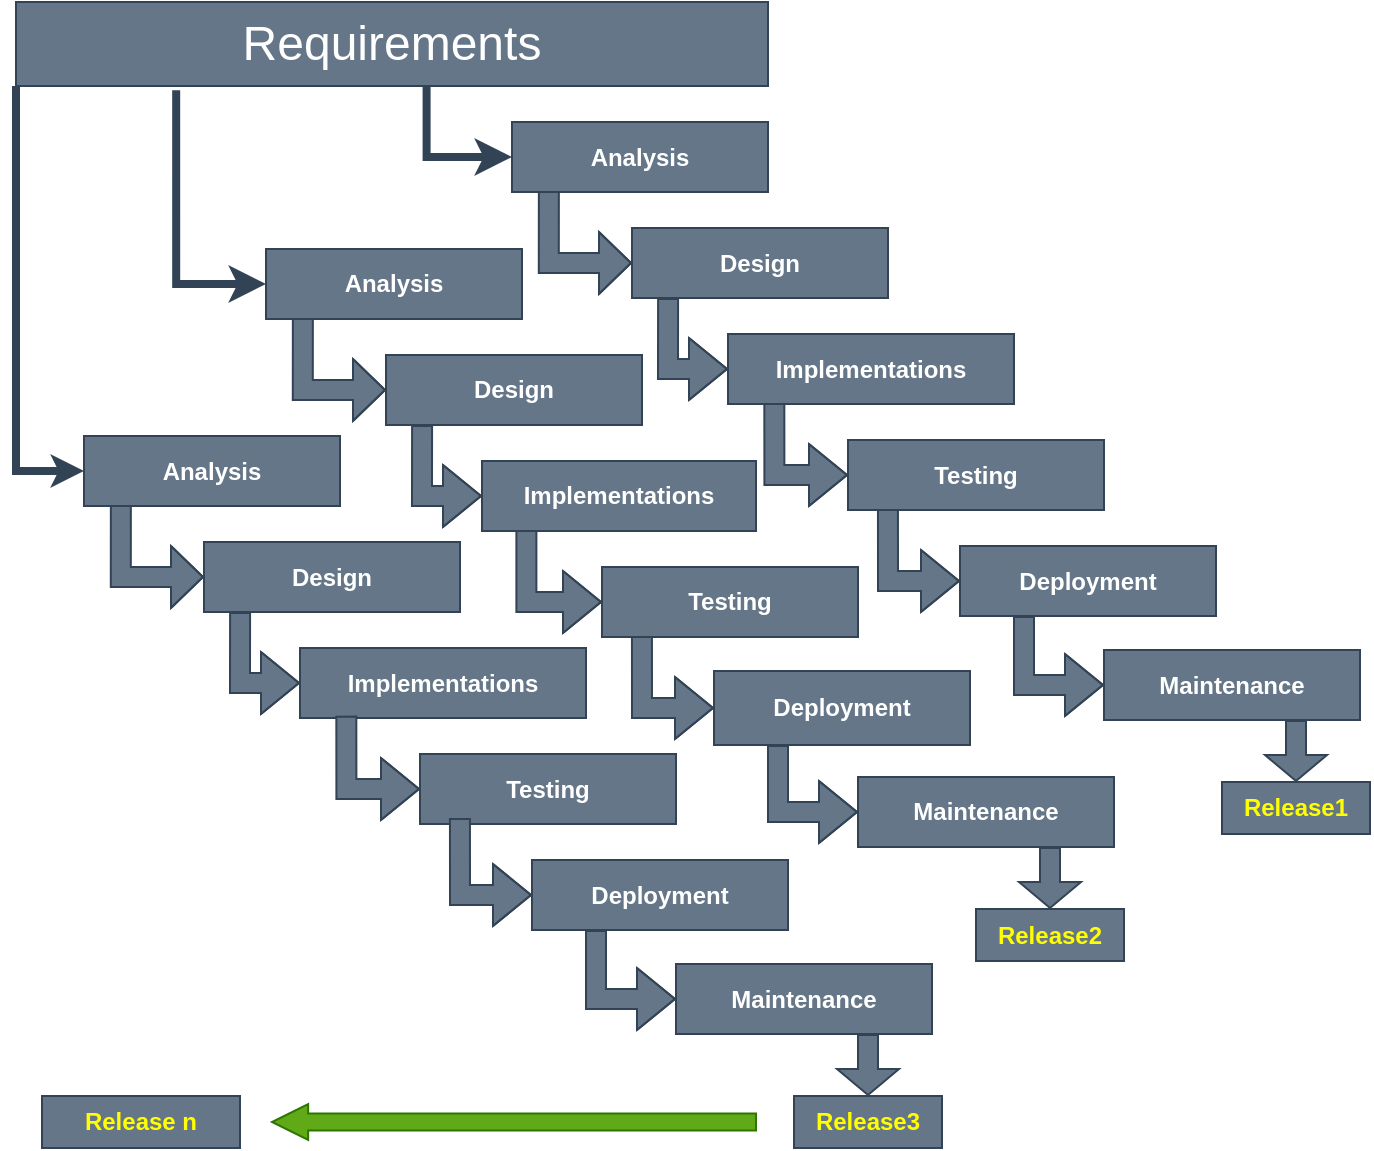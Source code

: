<mxfile version="26.1.0">
  <diagram name="Trang-1" id="HtVvJWSez8re5E9wJn9V">
    <mxGraphModel dx="1720" dy="696" grid="0" gridSize="10" guides="1" tooltips="1" connect="1" arrows="1" fold="1" page="1" pageScale="1" pageWidth="827" pageHeight="1169" math="0" shadow="0">
      <root>
        <mxCell id="0" />
        <mxCell id="1" parent="0" />
        <mxCell id="pkvNn1OdE4EL5RqG0oED-10" value="" style="edgeStyle=orthogonalEdgeStyle;rounded=0;orthogonalLoop=1;jettySize=auto;html=1;entryX=0;entryY=0.5;entryDx=0;entryDy=0;strokeWidth=4;exitX=0.546;exitY=0.948;exitDx=0;exitDy=0;exitPerimeter=0;fillColor=#647687;strokeColor=#314354;" edge="1" parent="1" source="pkvNn1OdE4EL5RqG0oED-1" target="pkvNn1OdE4EL5RqG0oED-2">
          <mxGeometry relative="1" as="geometry">
            <mxPoint x="273.5" y="208" as="targetPoint" />
          </mxGeometry>
        </mxCell>
        <mxCell id="pkvNn1OdE4EL5RqG0oED-1" value="&lt;font style=&quot;font-size: 24px;&quot;&gt;Requirements&lt;/font&gt;" style="rounded=0;whiteSpace=wrap;html=1;fillColor=#647687;fontColor=#ffffff;strokeColor=#314354;" vertex="1" parent="1">
          <mxGeometry x="78" y="95" width="376" height="42" as="geometry" />
        </mxCell>
        <mxCell id="pkvNn1OdE4EL5RqG0oED-11" style="edgeStyle=orthogonalEdgeStyle;rounded=0;orthogonalLoop=1;jettySize=auto;html=1;exitX=0.144;exitY=0.931;exitDx=0;exitDy=0;entryX=0;entryY=0.5;entryDx=0;entryDy=0;shape=flexArrow;fillColor=#647687;strokeColor=#314354;exitPerimeter=0;endSize=5;" edge="1" parent="1" source="pkvNn1OdE4EL5RqG0oED-2" target="pkvNn1OdE4EL5RqG0oED-3">
          <mxGeometry relative="1" as="geometry" />
        </mxCell>
        <mxCell id="pkvNn1OdE4EL5RqG0oED-2" value="&lt;b&gt;Analysis&lt;/b&gt;" style="rounded=0;whiteSpace=wrap;html=1;fillColor=#647687;fontColor=#ffffff;strokeColor=#314354;" vertex="1" parent="1">
          <mxGeometry x="326" y="155" width="128" height="35" as="geometry" />
        </mxCell>
        <mxCell id="pkvNn1OdE4EL5RqG0oED-12" style="edgeStyle=orthogonalEdgeStyle;rounded=0;orthogonalLoop=1;jettySize=auto;html=1;exitX=0.141;exitY=1;exitDx=0;exitDy=0;entryX=0;entryY=0.5;entryDx=0;entryDy=0;exitPerimeter=0;strokeWidth=1;shape=flexArrow;fillColor=#647687;strokeColor=#314354;" edge="1" parent="1" source="pkvNn1OdE4EL5RqG0oED-3" target="pkvNn1OdE4EL5RqG0oED-4">
          <mxGeometry relative="1" as="geometry" />
        </mxCell>
        <mxCell id="pkvNn1OdE4EL5RqG0oED-3" value="&lt;b&gt;Design&lt;/b&gt;" style="rounded=0;whiteSpace=wrap;html=1;fillColor=#647687;fontColor=#ffffff;strokeColor=#314354;" vertex="1" parent="1">
          <mxGeometry x="386" y="208" width="128" height="35" as="geometry" />
        </mxCell>
        <mxCell id="pkvNn1OdE4EL5RqG0oED-13" style="edgeStyle=orthogonalEdgeStyle;rounded=0;orthogonalLoop=1;jettySize=auto;html=1;exitX=0.162;exitY=0.966;exitDx=0;exitDy=0;entryX=0;entryY=0.5;entryDx=0;entryDy=0;exitPerimeter=0;shape=flexArrow;fillColor=#647687;strokeColor=#314354;" edge="1" parent="1" source="pkvNn1OdE4EL5RqG0oED-4" target="pkvNn1OdE4EL5RqG0oED-5">
          <mxGeometry relative="1" as="geometry" />
        </mxCell>
        <mxCell id="pkvNn1OdE4EL5RqG0oED-4" value="&lt;b&gt;Implementations&lt;/b&gt;" style="rounded=0;whiteSpace=wrap;html=1;fillColor=#647687;fontColor=#ffffff;strokeColor=#314354;" vertex="1" parent="1">
          <mxGeometry x="434" y="261" width="143" height="35" as="geometry" />
        </mxCell>
        <mxCell id="pkvNn1OdE4EL5RqG0oED-14" style="edgeStyle=orthogonalEdgeStyle;rounded=0;orthogonalLoop=1;jettySize=auto;html=1;exitX=0.156;exitY=0.914;exitDx=0;exitDy=0;entryX=0;entryY=0.5;entryDx=0;entryDy=0;exitPerimeter=0;shape=flexArrow;fillColor=#647687;strokeColor=#314354;" edge="1" parent="1" source="pkvNn1OdE4EL5RqG0oED-5" target="pkvNn1OdE4EL5RqG0oED-6">
          <mxGeometry relative="1" as="geometry" />
        </mxCell>
        <mxCell id="pkvNn1OdE4EL5RqG0oED-5" value="&lt;b&gt;Testing&lt;/b&gt;" style="rounded=0;whiteSpace=wrap;html=1;fillColor=#647687;fontColor=#ffffff;strokeColor=#314354;" vertex="1" parent="1">
          <mxGeometry x="494" y="314" width="128" height="35" as="geometry" />
        </mxCell>
        <mxCell id="pkvNn1OdE4EL5RqG0oED-15" style="edgeStyle=orthogonalEdgeStyle;rounded=0;orthogonalLoop=1;jettySize=auto;html=1;exitX=0.25;exitY=1;exitDx=0;exitDy=0;entryX=0;entryY=0.5;entryDx=0;entryDy=0;shape=flexArrow;fillColor=#647687;strokeColor=#314354;" edge="1" parent="1" source="pkvNn1OdE4EL5RqG0oED-6" target="pkvNn1OdE4EL5RqG0oED-7">
          <mxGeometry relative="1" as="geometry" />
        </mxCell>
        <mxCell id="pkvNn1OdE4EL5RqG0oED-6" value="&lt;b&gt;Deployment&lt;/b&gt;" style="rounded=0;whiteSpace=wrap;html=1;fillColor=#647687;fontColor=#ffffff;strokeColor=#314354;" vertex="1" parent="1">
          <mxGeometry x="550" y="367" width="128" height="35" as="geometry" />
        </mxCell>
        <mxCell id="pkvNn1OdE4EL5RqG0oED-19" style="edgeStyle=orthogonalEdgeStyle;rounded=0;orthogonalLoop=1;jettySize=auto;html=1;exitX=0.75;exitY=1;exitDx=0;exitDy=0;entryX=0.5;entryY=0;entryDx=0;entryDy=0;shape=flexArrow;fillColor=#647687;strokeColor=#314354;endSize=4;" edge="1" parent="1" source="pkvNn1OdE4EL5RqG0oED-7" target="pkvNn1OdE4EL5RqG0oED-8">
          <mxGeometry relative="1" as="geometry" />
        </mxCell>
        <mxCell id="pkvNn1OdE4EL5RqG0oED-7" value="&lt;b&gt;Maintenance&lt;/b&gt;" style="rounded=0;whiteSpace=wrap;html=1;fillColor=#647687;fontColor=#ffffff;strokeColor=#314354;" vertex="1" parent="1">
          <mxGeometry x="622" y="419" width="128" height="35" as="geometry" />
        </mxCell>
        <mxCell id="pkvNn1OdE4EL5RqG0oED-8" value="&lt;b&gt;&lt;font style=&quot;color: rgb(255, 255, 0);&quot;&gt;Release1&lt;/font&gt;&lt;/b&gt;" style="rounded=0;whiteSpace=wrap;html=1;fillColor=#647687;fontColor=#ffffff;strokeColor=#314354;" vertex="1" parent="1">
          <mxGeometry x="681" y="485" width="74" height="26" as="geometry" />
        </mxCell>
        <mxCell id="pkvNn1OdE4EL5RqG0oED-35" value="" style="edgeStyle=orthogonalEdgeStyle;rounded=0;orthogonalLoop=1;jettySize=auto;html=1;entryX=0;entryY=0.5;entryDx=0;entryDy=0;strokeWidth=4;fillColor=#647687;strokeColor=#314354;exitX=0.213;exitY=1.052;exitDx=0;exitDy=0;exitPerimeter=0;" edge="1" target="pkvNn1OdE4EL5RqG0oED-37" parent="1" source="pkvNn1OdE4EL5RqG0oED-1">
          <mxGeometry relative="1" as="geometry">
            <mxPoint x="183" y="137" as="sourcePoint" />
            <mxPoint x="204.5" y="355" as="targetPoint" />
            <Array as="points">
              <mxPoint x="158" y="236" />
            </Array>
          </mxGeometry>
        </mxCell>
        <mxCell id="pkvNn1OdE4EL5RqG0oED-36" style="edgeStyle=orthogonalEdgeStyle;rounded=0;orthogonalLoop=1;jettySize=auto;html=1;exitX=0.144;exitY=0.931;exitDx=0;exitDy=0;entryX=0;entryY=0.5;entryDx=0;entryDy=0;shape=flexArrow;fillColor=#647687;strokeColor=#314354;exitPerimeter=0;endSize=5;" edge="1" source="pkvNn1OdE4EL5RqG0oED-37" target="pkvNn1OdE4EL5RqG0oED-39" parent="1">
          <mxGeometry relative="1" as="geometry" />
        </mxCell>
        <mxCell id="pkvNn1OdE4EL5RqG0oED-37" value="&lt;b&gt;Analysis&lt;/b&gt;" style="rounded=0;whiteSpace=wrap;html=1;fillColor=#647687;fontColor=#ffffff;strokeColor=#314354;" vertex="1" parent="1">
          <mxGeometry x="203" y="218.5" width="128" height="35" as="geometry" />
        </mxCell>
        <mxCell id="pkvNn1OdE4EL5RqG0oED-38" style="edgeStyle=orthogonalEdgeStyle;rounded=0;orthogonalLoop=1;jettySize=auto;html=1;exitX=0.141;exitY=1;exitDx=0;exitDy=0;entryX=0;entryY=0.5;entryDx=0;entryDy=0;exitPerimeter=0;strokeWidth=1;shape=flexArrow;fillColor=#647687;strokeColor=#314354;" edge="1" source="pkvNn1OdE4EL5RqG0oED-39" target="pkvNn1OdE4EL5RqG0oED-41" parent="1">
          <mxGeometry relative="1" as="geometry" />
        </mxCell>
        <mxCell id="pkvNn1OdE4EL5RqG0oED-39" value="&lt;b&gt;Design&lt;/b&gt;" style="rounded=0;whiteSpace=wrap;html=1;fillColor=#647687;fontColor=#ffffff;strokeColor=#314354;" vertex="1" parent="1">
          <mxGeometry x="263" y="271.5" width="128" height="35" as="geometry" />
        </mxCell>
        <mxCell id="pkvNn1OdE4EL5RqG0oED-40" style="edgeStyle=orthogonalEdgeStyle;rounded=0;orthogonalLoop=1;jettySize=auto;html=1;exitX=0.162;exitY=0.966;exitDx=0;exitDy=0;entryX=0;entryY=0.5;entryDx=0;entryDy=0;exitPerimeter=0;shape=flexArrow;fillColor=#647687;strokeColor=#314354;" edge="1" source="pkvNn1OdE4EL5RqG0oED-41" target="pkvNn1OdE4EL5RqG0oED-43" parent="1">
          <mxGeometry relative="1" as="geometry" />
        </mxCell>
        <mxCell id="pkvNn1OdE4EL5RqG0oED-41" value="&lt;b&gt;Implementations&lt;/b&gt;" style="rounded=0;whiteSpace=wrap;html=1;fillColor=#647687;fontColor=#ffffff;strokeColor=#314354;" vertex="1" parent="1">
          <mxGeometry x="311" y="324.5" width="137" height="35" as="geometry" />
        </mxCell>
        <mxCell id="pkvNn1OdE4EL5RqG0oED-42" style="edgeStyle=orthogonalEdgeStyle;rounded=0;orthogonalLoop=1;jettySize=auto;html=1;exitX=0.156;exitY=0.914;exitDx=0;exitDy=0;entryX=0;entryY=0.5;entryDx=0;entryDy=0;exitPerimeter=0;shape=flexArrow;fillColor=#647687;strokeColor=#314354;" edge="1" source="pkvNn1OdE4EL5RqG0oED-43" target="pkvNn1OdE4EL5RqG0oED-45" parent="1">
          <mxGeometry relative="1" as="geometry" />
        </mxCell>
        <mxCell id="pkvNn1OdE4EL5RqG0oED-43" value="&lt;b&gt;Testing&lt;/b&gt;" style="rounded=0;whiteSpace=wrap;html=1;fillColor=#647687;fontColor=#ffffff;strokeColor=#314354;" vertex="1" parent="1">
          <mxGeometry x="371" y="377.5" width="128" height="35" as="geometry" />
        </mxCell>
        <mxCell id="pkvNn1OdE4EL5RqG0oED-44" style="edgeStyle=orthogonalEdgeStyle;rounded=0;orthogonalLoop=1;jettySize=auto;html=1;exitX=0.25;exitY=1;exitDx=0;exitDy=0;entryX=0;entryY=0.5;entryDx=0;entryDy=0;shape=flexArrow;fillColor=#647687;strokeColor=#314354;" edge="1" source="pkvNn1OdE4EL5RqG0oED-45" target="pkvNn1OdE4EL5RqG0oED-47" parent="1">
          <mxGeometry relative="1" as="geometry" />
        </mxCell>
        <mxCell id="pkvNn1OdE4EL5RqG0oED-45" value="&lt;b&gt;Deployment&lt;/b&gt;" style="rounded=0;whiteSpace=wrap;html=1;fillColor=#647687;fontColor=#ffffff;strokeColor=#314354;" vertex="1" parent="1">
          <mxGeometry x="427" y="429.5" width="128" height="37" as="geometry" />
        </mxCell>
        <mxCell id="pkvNn1OdE4EL5RqG0oED-46" style="edgeStyle=orthogonalEdgeStyle;rounded=0;orthogonalLoop=1;jettySize=auto;html=1;exitX=0.75;exitY=1;exitDx=0;exitDy=0;entryX=0.5;entryY=0;entryDx=0;entryDy=0;shape=flexArrow;fillColor=#647687;strokeColor=#314354;endSize=4;" edge="1" source="pkvNn1OdE4EL5RqG0oED-47" target="pkvNn1OdE4EL5RqG0oED-48" parent="1">
          <mxGeometry relative="1" as="geometry" />
        </mxCell>
        <mxCell id="pkvNn1OdE4EL5RqG0oED-47" value="&lt;b&gt;Maintenance&lt;/b&gt;" style="rounded=0;whiteSpace=wrap;html=1;fillColor=#647687;fontColor=#ffffff;strokeColor=#314354;" vertex="1" parent="1">
          <mxGeometry x="499" y="482.5" width="128" height="35" as="geometry" />
        </mxCell>
        <mxCell id="pkvNn1OdE4EL5RqG0oED-48" value="&lt;b&gt;&lt;font style=&quot;color: rgb(255, 255, 0);&quot;&gt;Release2&lt;/font&gt;&lt;/b&gt;" style="rounded=0;whiteSpace=wrap;html=1;fillColor=#647687;fontColor=#ffffff;strokeColor=#314354;" vertex="1" parent="1">
          <mxGeometry x="558" y="548.5" width="74" height="26" as="geometry" />
        </mxCell>
        <mxCell id="pkvNn1OdE4EL5RqG0oED-49" value="" style="edgeStyle=orthogonalEdgeStyle;rounded=0;orthogonalLoop=1;jettySize=auto;html=1;entryX=0;entryY=0.5;entryDx=0;entryDy=0;strokeWidth=4;exitX=0;exitY=1;exitDx=0;exitDy=0;fillColor=#647687;strokeColor=#314354;endSize=4;" edge="1" target="pkvNn1OdE4EL5RqG0oED-62" parent="1" source="pkvNn1OdE4EL5RqG0oED-1">
          <mxGeometry relative="1" as="geometry">
            <mxPoint x="76" y="292" as="sourcePoint" />
            <mxPoint x="59.5" y="365" as="targetPoint" />
            <Array as="points">
              <mxPoint x="78" y="330" />
            </Array>
          </mxGeometry>
        </mxCell>
        <mxCell id="pkvNn1OdE4EL5RqG0oED-50" style="edgeStyle=orthogonalEdgeStyle;rounded=0;orthogonalLoop=1;jettySize=auto;html=1;exitX=0.144;exitY=0.931;exitDx=0;exitDy=0;entryX=0;entryY=0.5;entryDx=0;entryDy=0;shape=flexArrow;fillColor=#647687;strokeColor=#314354;exitPerimeter=0;endSize=5;" edge="1" source="pkvNn1OdE4EL5RqG0oED-62" target="pkvNn1OdE4EL5RqG0oED-51" parent="1">
          <mxGeometry relative="1" as="geometry" />
        </mxCell>
        <mxCell id="pkvNn1OdE4EL5RqG0oED-51" value="&lt;b&gt;Design&lt;/b&gt;" style="rounded=0;whiteSpace=wrap;html=1;fillColor=#647687;fontColor=#ffffff;strokeColor=#314354;" vertex="1" parent="1">
          <mxGeometry x="172" y="365" width="128" height="35" as="geometry" />
        </mxCell>
        <mxCell id="pkvNn1OdE4EL5RqG0oED-52" style="edgeStyle=orthogonalEdgeStyle;rounded=0;orthogonalLoop=1;jettySize=auto;html=1;exitX=0.141;exitY=1;exitDx=0;exitDy=0;entryX=0;entryY=0.5;entryDx=0;entryDy=0;exitPerimeter=0;strokeWidth=1;shape=flexArrow;fillColor=#647687;strokeColor=#314354;" edge="1" source="pkvNn1OdE4EL5RqG0oED-51" target="pkvNn1OdE4EL5RqG0oED-53" parent="1">
          <mxGeometry relative="1" as="geometry" />
        </mxCell>
        <mxCell id="pkvNn1OdE4EL5RqG0oED-53" value="&lt;b&gt;Implementations&lt;/b&gt;" style="rounded=0;whiteSpace=wrap;html=1;fillColor=#647687;fontColor=#ffffff;strokeColor=#314354;" vertex="1" parent="1">
          <mxGeometry x="220" y="418" width="143" height="35" as="geometry" />
        </mxCell>
        <mxCell id="pkvNn1OdE4EL5RqG0oED-54" style="edgeStyle=orthogonalEdgeStyle;rounded=0;orthogonalLoop=1;jettySize=auto;html=1;exitX=0.162;exitY=0.966;exitDx=0;exitDy=0;entryX=0;entryY=0.5;entryDx=0;entryDy=0;exitPerimeter=0;shape=flexArrow;fillColor=#647687;strokeColor=#314354;" edge="1" source="pkvNn1OdE4EL5RqG0oED-53" target="pkvNn1OdE4EL5RqG0oED-55" parent="1">
          <mxGeometry relative="1" as="geometry" />
        </mxCell>
        <mxCell id="pkvNn1OdE4EL5RqG0oED-55" value="&lt;b&gt;Testing&lt;/b&gt;" style="rounded=0;whiteSpace=wrap;html=1;fillColor=#647687;fontColor=#ffffff;strokeColor=#314354;" vertex="1" parent="1">
          <mxGeometry x="280" y="471" width="128" height="35" as="geometry" />
        </mxCell>
        <mxCell id="pkvNn1OdE4EL5RqG0oED-56" style="edgeStyle=orthogonalEdgeStyle;rounded=0;orthogonalLoop=1;jettySize=auto;html=1;exitX=0.156;exitY=0.914;exitDx=0;exitDy=0;entryX=0;entryY=0.5;entryDx=0;entryDy=0;exitPerimeter=0;shape=flexArrow;fillColor=#647687;strokeColor=#314354;" edge="1" source="pkvNn1OdE4EL5RqG0oED-55" target="pkvNn1OdE4EL5RqG0oED-57" parent="1">
          <mxGeometry relative="1" as="geometry" />
        </mxCell>
        <mxCell id="pkvNn1OdE4EL5RqG0oED-57" value="&lt;b&gt;Deployment&lt;/b&gt;" style="rounded=0;whiteSpace=wrap;html=1;fillColor=#647687;fontColor=#ffffff;strokeColor=#314354;" vertex="1" parent="1">
          <mxGeometry x="336" y="524" width="128" height="35" as="geometry" />
        </mxCell>
        <mxCell id="pkvNn1OdE4EL5RqG0oED-58" style="edgeStyle=orthogonalEdgeStyle;rounded=0;orthogonalLoop=1;jettySize=auto;html=1;exitX=0.25;exitY=1;exitDx=0;exitDy=0;entryX=0;entryY=0.5;entryDx=0;entryDy=0;shape=flexArrow;fillColor=#647687;strokeColor=#314354;" edge="1" source="pkvNn1OdE4EL5RqG0oED-57" target="pkvNn1OdE4EL5RqG0oED-59" parent="1">
          <mxGeometry relative="1" as="geometry" />
        </mxCell>
        <mxCell id="pkvNn1OdE4EL5RqG0oED-59" value="&lt;b&gt;Maintenance&lt;/b&gt;" style="rounded=0;whiteSpace=wrap;html=1;fillColor=#647687;fontColor=#ffffff;strokeColor=#314354;" vertex="1" parent="1">
          <mxGeometry x="408" y="576" width="128" height="35" as="geometry" />
        </mxCell>
        <mxCell id="pkvNn1OdE4EL5RqG0oED-60" value="&lt;b&gt;&lt;font style=&quot;color: rgb(255, 255, 0);&quot;&gt;Release3&lt;/font&gt;&lt;/b&gt;" style="rounded=0;whiteSpace=wrap;html=1;fillColor=#647687;fontColor=#ffffff;strokeColor=#314354;" vertex="1" parent="1">
          <mxGeometry x="467" y="642" width="74" height="26" as="geometry" />
        </mxCell>
        <mxCell id="pkvNn1OdE4EL5RqG0oED-61" style="edgeStyle=orthogonalEdgeStyle;rounded=0;orthogonalLoop=1;jettySize=auto;html=1;exitX=0.75;exitY=1;exitDx=0;exitDy=0;entryX=0.5;entryY=0;entryDx=0;entryDy=0;shape=flexArrow;fillColor=#647687;strokeColor=#314354;endSize=4;" edge="1" source="pkvNn1OdE4EL5RqG0oED-59" target="pkvNn1OdE4EL5RqG0oED-60" parent="1">
          <mxGeometry relative="1" as="geometry" />
        </mxCell>
        <mxCell id="pkvNn1OdE4EL5RqG0oED-62" value="&lt;b&gt;Analysis&lt;/b&gt;" style="rounded=0;whiteSpace=wrap;html=1;fillColor=#647687;fontColor=#ffffff;strokeColor=#314354;" vertex="1" parent="1">
          <mxGeometry x="112" y="312" width="128" height="35" as="geometry" />
        </mxCell>
        <mxCell id="pkvNn1OdE4EL5RqG0oED-75" value="" style="html=1;shadow=0;dashed=0;align=center;verticalAlign=middle;shape=mxgraph.arrows2.arrow;dy=0.53;dx=18.07;flipH=1;notch=0;fillColor=#60a917;fontColor=#ffffff;strokeColor=#2D7600;" vertex="1" parent="1">
          <mxGeometry x="206" y="646" width="242" height="18" as="geometry" />
        </mxCell>
        <mxCell id="pkvNn1OdE4EL5RqG0oED-76" value="&lt;b&gt;&lt;font style=&quot;color: rgb(255, 255, 0);&quot;&gt;Release n&lt;/font&gt;&lt;/b&gt;" style="rounded=0;whiteSpace=wrap;html=1;fillColor=#647687;fontColor=#ffffff;strokeColor=#314354;" vertex="1" parent="1">
          <mxGeometry x="91" y="642" width="99" height="26" as="geometry" />
        </mxCell>
      </root>
    </mxGraphModel>
  </diagram>
</mxfile>
